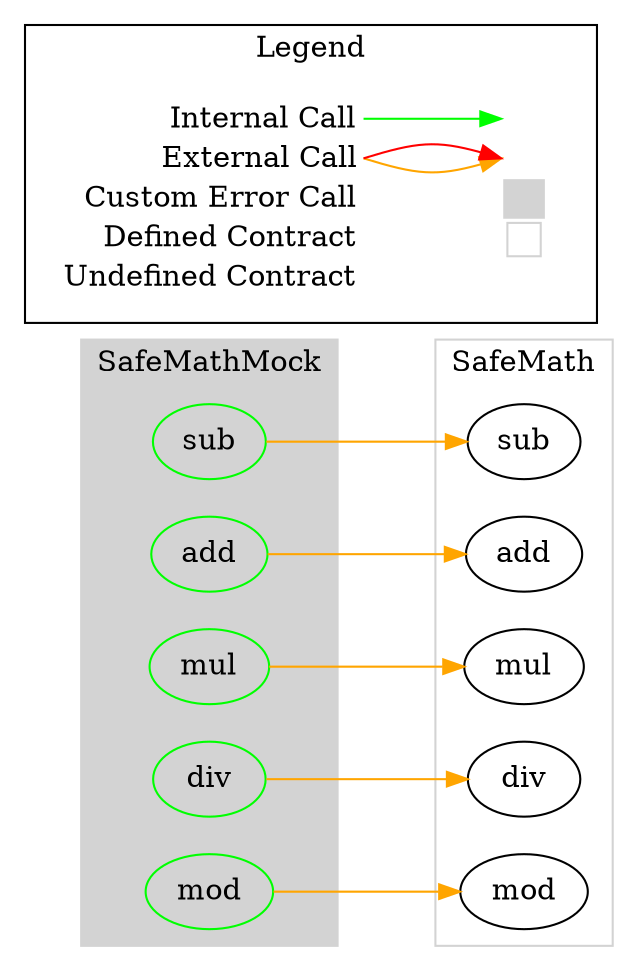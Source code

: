 digraph G {
  graph [ ratio = "auto", page = "100", compound =true ];
subgraph "clusterSafeMathMock" {
  graph [ label = "SafeMathMock", color = "lightgray", style = "filled", bgcolor = "lightgray" ];
  "SafeMathMock.sub" [ label = "sub", color = "green" ];
  "SafeMathMock.add" [ label = "add", color = "green" ];
  "SafeMathMock.mul" [ label = "mul", color = "green" ];
  "SafeMathMock.div" [ label = "div", color = "green" ];
  "SafeMathMock.mod" [ label = "mod", color = "green" ];
}

subgraph "clusterSafeMath" {
  graph [ label = "SafeMath", color = "lightgray" ];
  "SafeMath.sub" [ label = "sub" ];
  "SafeMath.add" [ label = "add" ];
  "SafeMath.mul" [ label = "mul" ];
  "SafeMath.div" [ label = "div" ];
  "SafeMath.mod" [ label = "mod" ];
}

  "SafeMathMock.sub";
  "SafeMath.sub";
  "SafeMathMock.add";
  "SafeMath.add";
  "SafeMathMock.mul";
  "SafeMath.mul";
  "SafeMathMock.div";
  "SafeMath.div";
  "SafeMathMock.mod";
  "SafeMath.mod";
  "SafeMathMock.sub" -> "SafeMath.sub" [ color = "orange" ];
  "SafeMathMock.add" -> "SafeMath.add" [ color = "orange" ];
  "SafeMathMock.mul" -> "SafeMath.mul" [ color = "orange" ];
  "SafeMathMock.div" -> "SafeMath.div" [ color = "orange" ];
  "SafeMathMock.mod" -> "SafeMath.mod" [ color = "orange" ];


rankdir=LR
node [shape=plaintext]
subgraph cluster_01 { 
label = "Legend";
key [label=<<table border="0" cellpadding="2" cellspacing="0" cellborder="0">
  <tr><td align="right" port="i1">Internal Call</td></tr>
  <tr><td align="right" port="i2">External Call</td></tr>
  <tr><td align="right" port="i2">Custom Error Call</td></tr>
  <tr><td align="right" port="i3">Defined Contract</td></tr>
  <tr><td align="right" port="i4">Undefined Contract</td></tr>
  </table>>]
key2 [label=<<table border="0" cellpadding="2" cellspacing="0" cellborder="0">
  <tr><td port="i1">&nbsp;&nbsp;&nbsp;</td></tr>
  <tr><td port="i2">&nbsp;&nbsp;&nbsp;</td></tr>
  <tr><td port="i3" bgcolor="lightgray">&nbsp;&nbsp;&nbsp;</td></tr>
  <tr><td port="i4">
    <table border="1" cellborder="0" cellspacing="0" cellpadding="7" color="lightgray">
      <tr>
       <td></td>
      </tr>
     </table>
  </td></tr>
  </table>>]
key:i1:e -> key2:i1:w [color="green"]
key:i2:e -> key2:i2:w [color="orange"]
key:i2:e -> key2:i2:w [color="red"]
}
}

